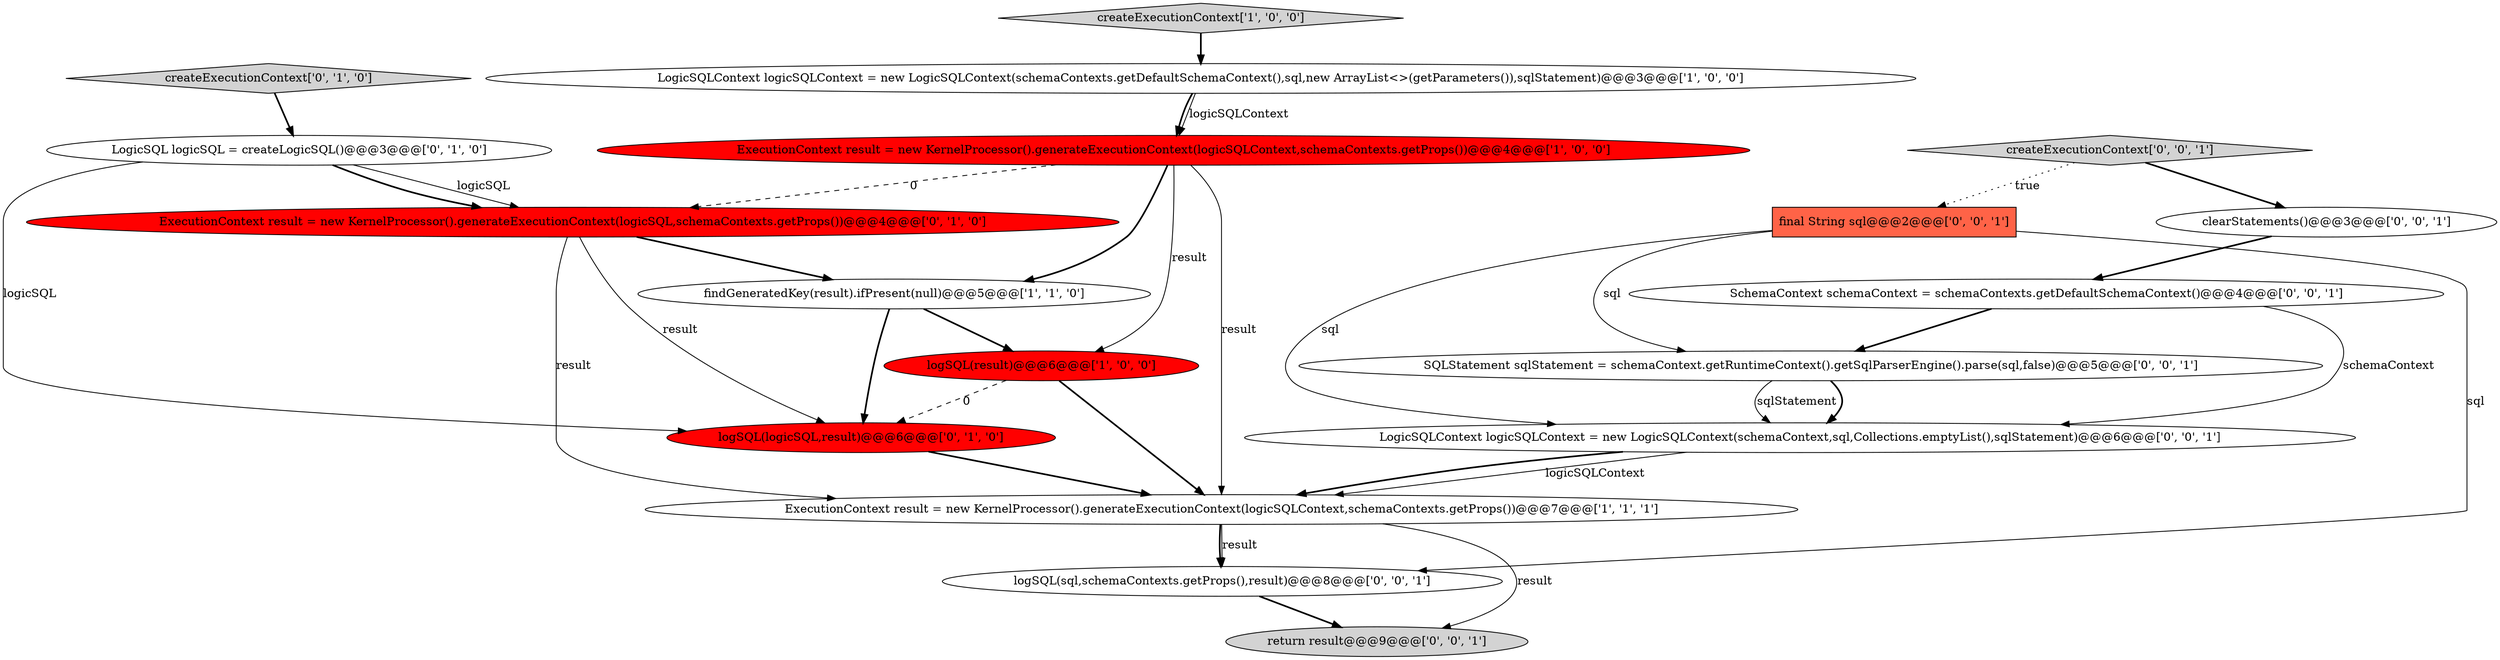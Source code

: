 digraph {
11 [style = filled, label = "final String sql@@@2@@@['0', '0', '1']", fillcolor = tomato, shape = box image = "AAA0AAABBB3BBB"];
9 [style = filled, label = "logSQL(logicSQL,result)@@@6@@@['0', '1', '0']", fillcolor = red, shape = ellipse image = "AAA1AAABBB2BBB"];
7 [style = filled, label = "createExecutionContext['0', '1', '0']", fillcolor = lightgray, shape = diamond image = "AAA0AAABBB2BBB"];
12 [style = filled, label = "SchemaContext schemaContext = schemaContexts.getDefaultSchemaContext()@@@4@@@['0', '0', '1']", fillcolor = white, shape = ellipse image = "AAA0AAABBB3BBB"];
13 [style = filled, label = "SQLStatement sqlStatement = schemaContext.getRuntimeContext().getSqlParserEngine().parse(sql,false)@@@5@@@['0', '0', '1']", fillcolor = white, shape = ellipse image = "AAA0AAABBB3BBB"];
5 [style = filled, label = "findGeneratedKey(result).ifPresent(null)@@@5@@@['1', '1', '0']", fillcolor = white, shape = ellipse image = "AAA0AAABBB1BBB"];
15 [style = filled, label = "clearStatements()@@@3@@@['0', '0', '1']", fillcolor = white, shape = ellipse image = "AAA0AAABBB3BBB"];
17 [style = filled, label = "createExecutionContext['0', '0', '1']", fillcolor = lightgray, shape = diamond image = "AAA0AAABBB3BBB"];
3 [style = filled, label = "logSQL(result)@@@6@@@['1', '0', '0']", fillcolor = red, shape = ellipse image = "AAA1AAABBB1BBB"];
16 [style = filled, label = "return result@@@9@@@['0', '0', '1']", fillcolor = lightgray, shape = ellipse image = "AAA0AAABBB3BBB"];
2 [style = filled, label = "LogicSQLContext logicSQLContext = new LogicSQLContext(schemaContexts.getDefaultSchemaContext(),sql,new ArrayList<>(getParameters()),sqlStatement)@@@3@@@['1', '0', '0']", fillcolor = white, shape = ellipse image = "AAA0AAABBB1BBB"];
8 [style = filled, label = "LogicSQL logicSQL = createLogicSQL()@@@3@@@['0', '1', '0']", fillcolor = white, shape = ellipse image = "AAA0AAABBB2BBB"];
6 [style = filled, label = "ExecutionContext result = new KernelProcessor().generateExecutionContext(logicSQL,schemaContexts.getProps())@@@4@@@['0', '1', '0']", fillcolor = red, shape = ellipse image = "AAA1AAABBB2BBB"];
0 [style = filled, label = "ExecutionContext result = new KernelProcessor().generateExecutionContext(logicSQLContext,schemaContexts.getProps())@@@7@@@['1', '1', '1']", fillcolor = white, shape = ellipse image = "AAA0AAABBB1BBB"];
1 [style = filled, label = "ExecutionContext result = new KernelProcessor().generateExecutionContext(logicSQLContext,schemaContexts.getProps())@@@4@@@['1', '0', '0']", fillcolor = red, shape = ellipse image = "AAA1AAABBB1BBB"];
14 [style = filled, label = "logSQL(sql,schemaContexts.getProps(),result)@@@8@@@['0', '0', '1']", fillcolor = white, shape = ellipse image = "AAA0AAABBB3BBB"];
10 [style = filled, label = "LogicSQLContext logicSQLContext = new LogicSQLContext(schemaContext,sql,Collections.emptyList(),sqlStatement)@@@6@@@['0', '0', '1']", fillcolor = white, shape = ellipse image = "AAA0AAABBB3BBB"];
4 [style = filled, label = "createExecutionContext['1', '0', '0']", fillcolor = lightgray, shape = diamond image = "AAA0AAABBB1BBB"];
1->5 [style = bold, label=""];
5->3 [style = bold, label=""];
13->10 [style = bold, label=""];
14->16 [style = bold, label=""];
12->10 [style = solid, label="schemaContext"];
9->0 [style = bold, label=""];
5->9 [style = bold, label=""];
13->10 [style = solid, label="sqlStatement"];
2->1 [style = bold, label=""];
1->3 [style = solid, label="result"];
6->0 [style = solid, label="result"];
8->6 [style = solid, label="logicSQL"];
1->0 [style = solid, label="result"];
8->6 [style = bold, label=""];
4->2 [style = bold, label=""];
7->8 [style = bold, label=""];
11->13 [style = solid, label="sql"];
3->0 [style = bold, label=""];
10->0 [style = solid, label="logicSQLContext"];
12->13 [style = bold, label=""];
6->5 [style = bold, label=""];
0->14 [style = bold, label=""];
6->9 [style = solid, label="result"];
2->1 [style = solid, label="logicSQLContext"];
11->14 [style = solid, label="sql"];
3->9 [style = dashed, label="0"];
11->10 [style = solid, label="sql"];
1->6 [style = dashed, label="0"];
10->0 [style = bold, label=""];
8->9 [style = solid, label="logicSQL"];
17->15 [style = bold, label=""];
0->16 [style = solid, label="result"];
15->12 [style = bold, label=""];
0->14 [style = solid, label="result"];
17->11 [style = dotted, label="true"];
}

